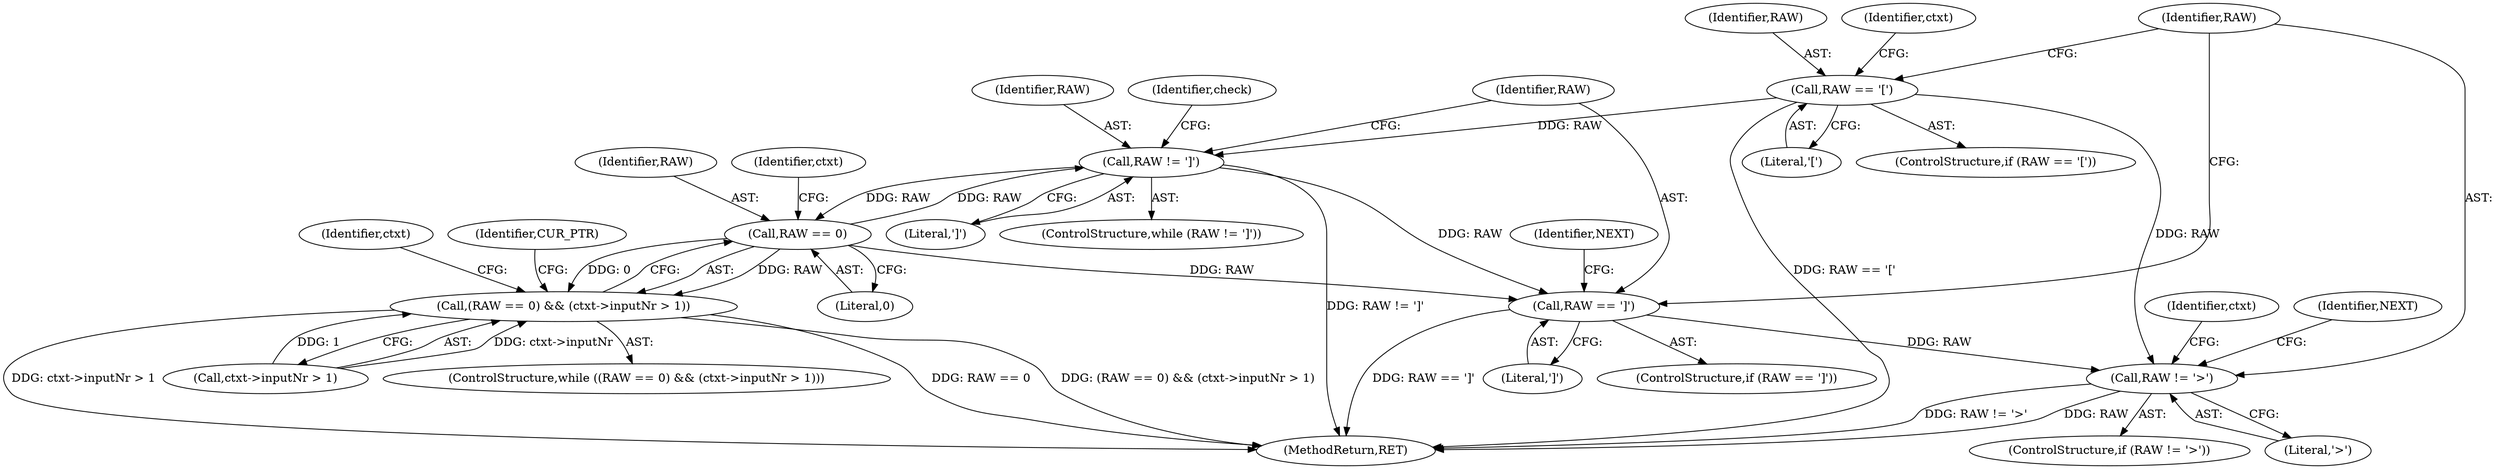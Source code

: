 digraph "1_Chrome_d0947db40187f4708c58e64cbd6013faf9eddeed_23@del" {
"1000119" [label="(Call,RAW != ']')"];
"1000142" [label="(Call,RAW == 0)"];
"1000119" [label="(Call,RAW != ']')"];
"1000108" [label="(Call,RAW == '[')"];
"1000171" [label="(Call,RAW == ']')"];
"1000178" [label="(Call,RAW != '>')"];
"1000141" [label="(Call,(RAW == 0) && (ctxt->inputNr > 1))"];
"1000187" [label="(MethodReturn,RET)"];
"1000107" [label="(ControlStructure,if (RAW == '['))"];
"1000143" [label="(Identifier,RAW)"];
"1000121" [label="(Literal,']')"];
"1000171" [label="(Call,RAW == ']')"];
"1000147" [label="(Identifier,ctxt)"];
"1000109" [label="(Identifier,RAW)"];
"1000151" [label="(Identifier,ctxt)"];
"1000178" [label="(Call,RAW != '>')"];
"1000144" [label="(Literal,0)"];
"1000145" [label="(Call,ctxt->inputNr > 1)"];
"1000141" [label="(Call,(RAW == 0) && (ctxt->inputNr > 1))"];
"1000119" [label="(Call,RAW != ']')"];
"1000183" [label="(Identifier,ctxt)"];
"1000110" [label="(Literal,'[')"];
"1000114" [label="(Identifier,ctxt)"];
"1000120" [label="(Identifier,RAW)"];
"1000170" [label="(ControlStructure,if (RAW == ']'))"];
"1000142" [label="(Call,RAW == 0)"];
"1000179" [label="(Identifier,RAW)"];
"1000118" [label="(ControlStructure,while (RAW != ']'))"];
"1000173" [label="(Literal,']')"];
"1000172" [label="(Identifier,RAW)"];
"1000140" [label="(ControlStructure,while ((RAW == 0) && (ctxt->inputNr > 1)))"];
"1000108" [label="(Call,RAW == '[')"];
"1000177" [label="(ControlStructure,if (RAW != '>'))"];
"1000125" [label="(Identifier,check)"];
"1000186" [label="(Identifier,NEXT)"];
"1000175" [label="(Identifier,NEXT)"];
"1000180" [label="(Literal,'>')"];
"1000155" [label="(Identifier,CUR_PTR)"];
"1000119" -> "1000118"  [label="AST: "];
"1000119" -> "1000121"  [label="CFG: "];
"1000120" -> "1000119"  [label="AST: "];
"1000121" -> "1000119"  [label="AST: "];
"1000125" -> "1000119"  [label="CFG: "];
"1000172" -> "1000119"  [label="CFG: "];
"1000119" -> "1000187"  [label="DDG: RAW != ']'"];
"1000142" -> "1000119"  [label="DDG: RAW"];
"1000108" -> "1000119"  [label="DDG: RAW"];
"1000119" -> "1000142"  [label="DDG: RAW"];
"1000119" -> "1000171"  [label="DDG: RAW"];
"1000142" -> "1000141"  [label="AST: "];
"1000142" -> "1000144"  [label="CFG: "];
"1000143" -> "1000142"  [label="AST: "];
"1000144" -> "1000142"  [label="AST: "];
"1000147" -> "1000142"  [label="CFG: "];
"1000141" -> "1000142"  [label="CFG: "];
"1000142" -> "1000141"  [label="DDG: RAW"];
"1000142" -> "1000141"  [label="DDG: 0"];
"1000142" -> "1000171"  [label="DDG: RAW"];
"1000108" -> "1000107"  [label="AST: "];
"1000108" -> "1000110"  [label="CFG: "];
"1000109" -> "1000108"  [label="AST: "];
"1000110" -> "1000108"  [label="AST: "];
"1000114" -> "1000108"  [label="CFG: "];
"1000179" -> "1000108"  [label="CFG: "];
"1000108" -> "1000187"  [label="DDG: RAW == '['"];
"1000108" -> "1000178"  [label="DDG: RAW"];
"1000171" -> "1000170"  [label="AST: "];
"1000171" -> "1000173"  [label="CFG: "];
"1000172" -> "1000171"  [label="AST: "];
"1000173" -> "1000171"  [label="AST: "];
"1000175" -> "1000171"  [label="CFG: "];
"1000179" -> "1000171"  [label="CFG: "];
"1000171" -> "1000187"  [label="DDG: RAW == ']'"];
"1000171" -> "1000178"  [label="DDG: RAW"];
"1000178" -> "1000177"  [label="AST: "];
"1000178" -> "1000180"  [label="CFG: "];
"1000179" -> "1000178"  [label="AST: "];
"1000180" -> "1000178"  [label="AST: "];
"1000183" -> "1000178"  [label="CFG: "];
"1000186" -> "1000178"  [label="CFG: "];
"1000178" -> "1000187"  [label="DDG: RAW"];
"1000178" -> "1000187"  [label="DDG: RAW != '>'"];
"1000141" -> "1000140"  [label="AST: "];
"1000141" -> "1000145"  [label="CFG: "];
"1000145" -> "1000141"  [label="AST: "];
"1000151" -> "1000141"  [label="CFG: "];
"1000155" -> "1000141"  [label="CFG: "];
"1000141" -> "1000187"  [label="DDG: RAW == 0"];
"1000141" -> "1000187"  [label="DDG: (RAW == 0) && (ctxt->inputNr > 1)"];
"1000141" -> "1000187"  [label="DDG: ctxt->inputNr > 1"];
"1000145" -> "1000141"  [label="DDG: ctxt->inputNr"];
"1000145" -> "1000141"  [label="DDG: 1"];
}
